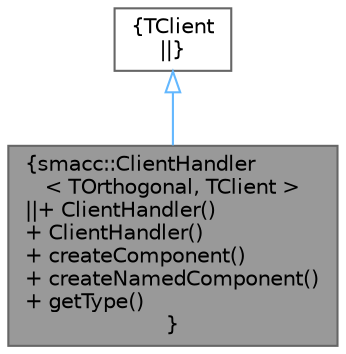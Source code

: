 digraph "smacc::ClientHandler&lt; TOrthogonal, TClient &gt;"
{
 // LATEX_PDF_SIZE
  bgcolor="transparent";
  edge [fontname=Helvetica,fontsize=10,labelfontname=Helvetica,labelfontsize=10];
  node [fontname=Helvetica,fontsize=10,shape=box,height=0.2,width=0.4];
  Node1 [label="{smacc::ClientHandler\l\< TOrthogonal, TClient \>\n||+ ClientHandler()\l+ ClientHandler()\l+ createComponent()\l+ createNamedComponent()\l+ getType()\l}",height=0.2,width=0.4,color="gray40", fillcolor="grey60", style="filled", fontcolor="black",tooltip=" "];
  Node2 -> Node1 [dir="back",color="steelblue1",style="solid",arrowtail="onormal"];
  Node2 [label="{TClient\n||}",height=0.2,width=0.4,color="gray40", fillcolor="white", style="filled",URL="$classTClient.html",tooltip=" "];
}
